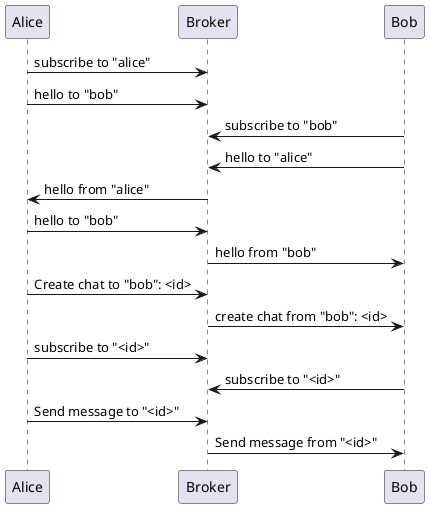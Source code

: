 @startuml

Alice -> Broker: subscribe to "alice"
Alice -> Broker: hello to "bob"

Bob -> Broker: subscribe to "bob"
Bob -> Broker: hello to "alice"
Broker -> Alice: hello from "alice"

Alice -> Broker: hello to "bob"
Broker -> Bob: hello from "bob"

Alice -> Broker: Create chat to "bob": <id>
Broker -> Bob: create chat from "bob": <id>

Alice -> Broker: subscribe to "<id>"
Bob -> Broker: subscribe to "<id>"

Alice -> Broker: Send message to "<id>"
Broker -> Bob: Send message from "<id>"

@enduml